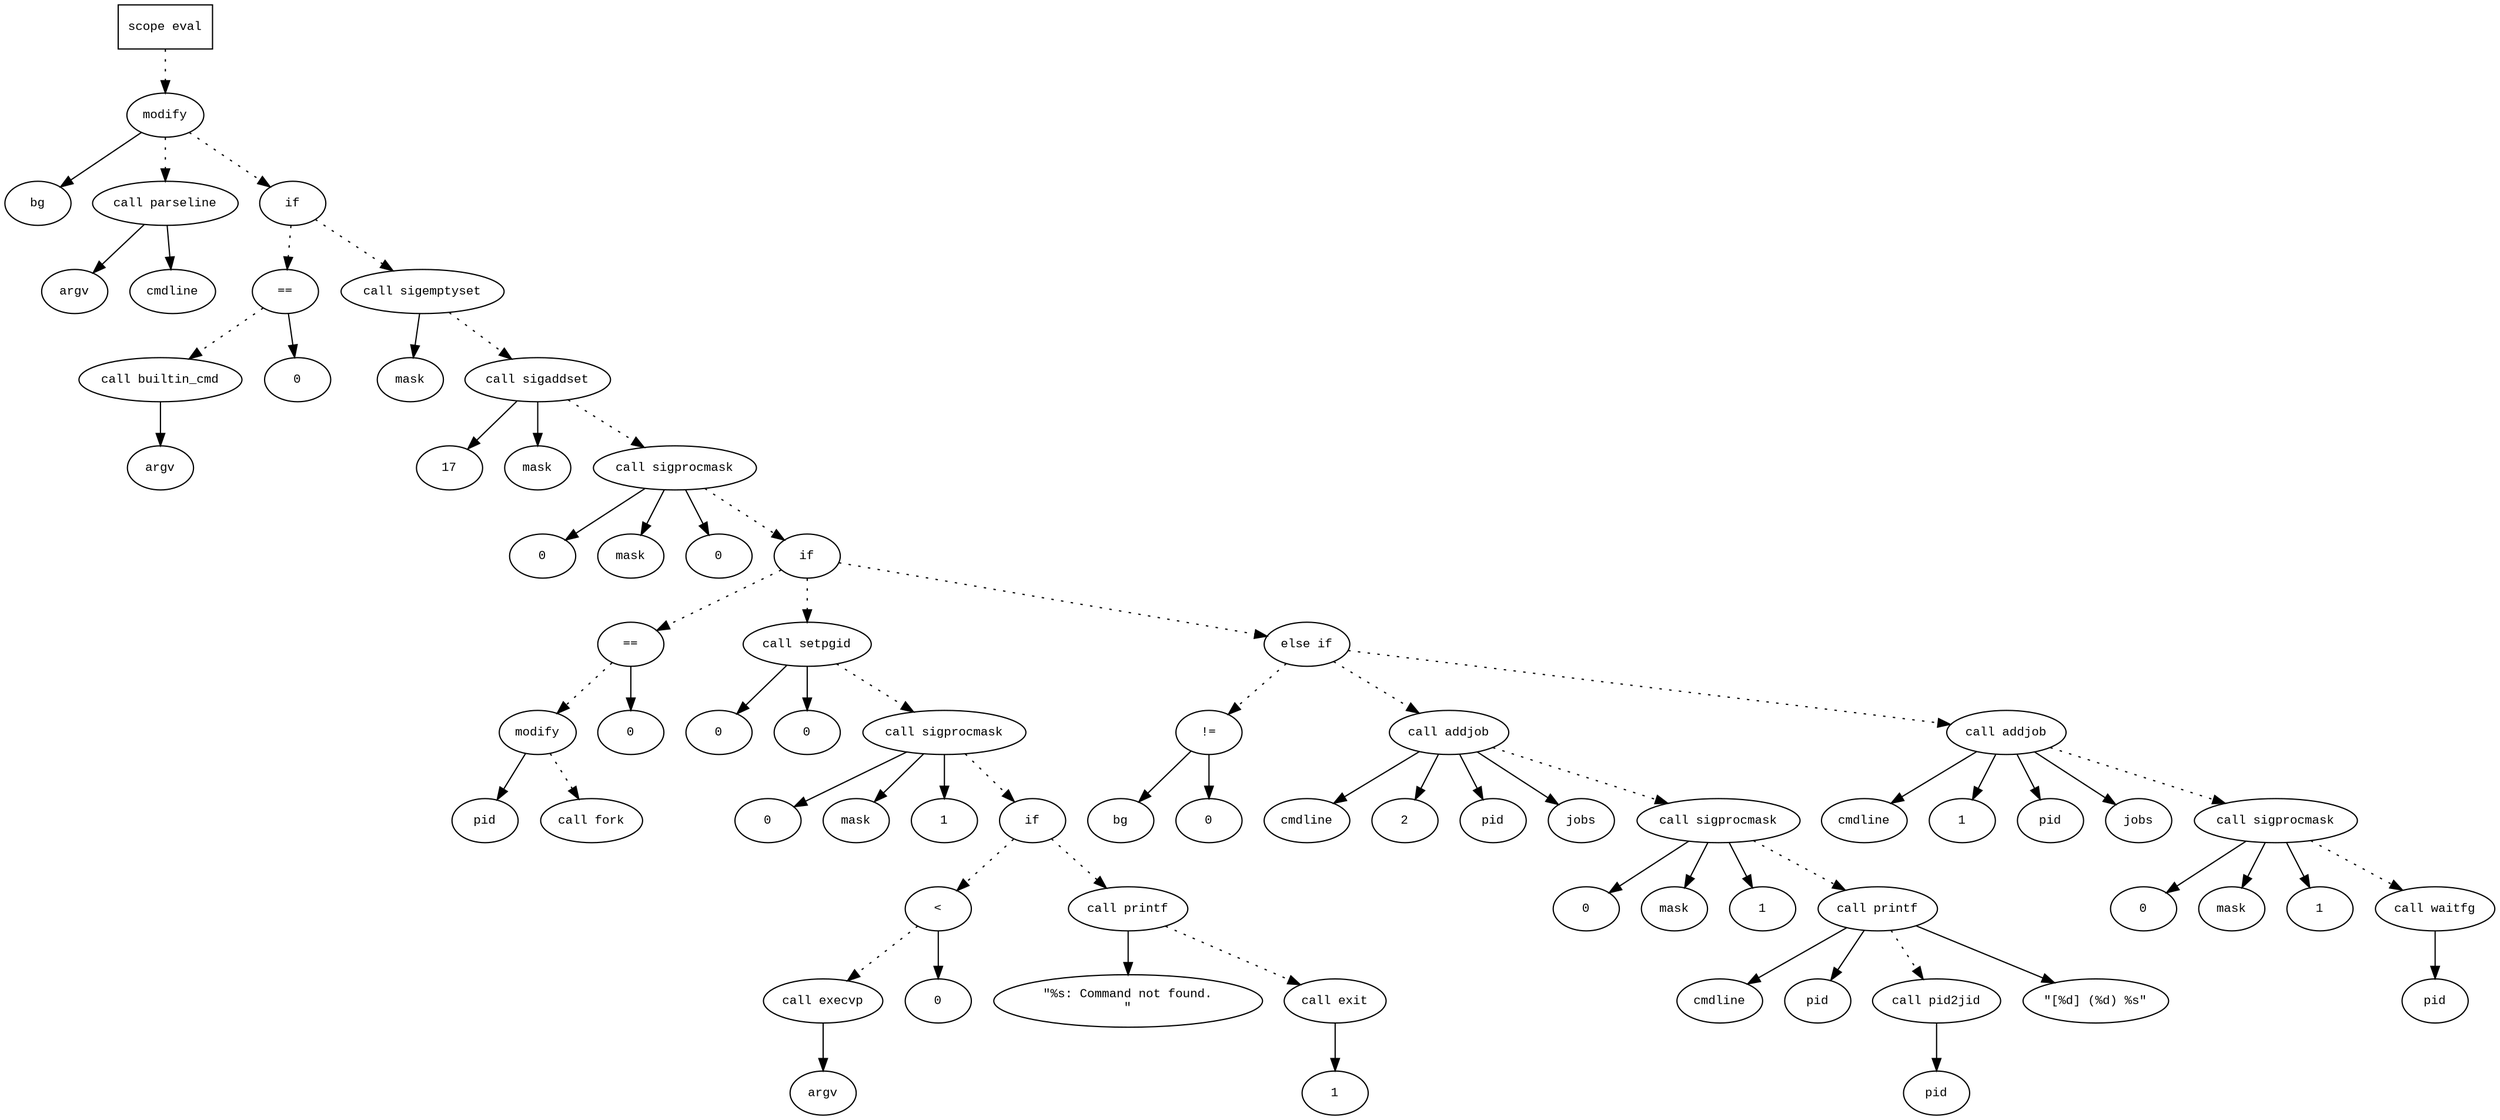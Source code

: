 digraph AST {
  graph [fontname="Times New Roman",fontsize=10];
  node  [fontname="Courier New",fontsize=10];
  edge  [fontname="Times New Roman",fontsize=10];

  node1 [label="scope eval",shape=box];
  node2 [label="modify",shape=ellipse];
  node3 [label="bg",shape=ellipse];
  node2 -> node3;
  node4 [label="call parseline",shape=ellipse];
  node5 [label="argv",shape=ellipse];
  node4 -> node5;
  node6 [label="cmdline",shape=ellipse];
  node4 -> node6;
  node2 -> node4 [style=dotted];
  node1 -> node2 [style=dotted];
  node7 [label="if",shape=ellipse];
  node2 -> node7 [style=dotted];
  node8 [label="==",shape=ellipse];
  node9 [label="call builtin_cmd",shape=ellipse];
  node10 [label="argv",shape=ellipse];
  node9 -> node10;
  node8 -> node9 [style=dotted];
  node11 [label="0",shape=ellipse];
  node8 -> node11;
  node7 -> node8 [style=dotted];
  node12 [label="call sigemptyset",shape=ellipse];
  node13 [label="mask",shape=ellipse];
  node12 -> node13;
  node7 -> node12 [style=dotted];
  node14 [label="call sigaddset",shape=ellipse];
  node15 [label="17",shape=ellipse];
  node14 -> node15;
  node16 [label="mask",shape=ellipse];
  node14 -> node16;
  node12 -> node14 [style=dotted];
  node17 [label="call sigprocmask",shape=ellipse];
  node18 [label="0",shape=ellipse];
  node17 -> node18;
  node19 [label="mask",shape=ellipse];
  node17 -> node19;
  node20 [label="0",shape=ellipse];
  node17 -> node20;
  node14 -> node17 [style=dotted];
  node21 [label="if",shape=ellipse];
  node17 -> node21 [style=dotted];
  node22 [label="==",shape=ellipse];
  node23 [label="modify",shape=ellipse];
  node24 [label="pid",shape=ellipse];
  node23 -> node24;
  node25 [label="call fork",shape=ellipse];
  node23 -> node25 [style=dotted];
  node22 -> node23 [style=dotted];
  node26 [label="0",shape=ellipse];
  node22 -> node26;
  node21 -> node22 [style=dotted];
  node27 [label="call setpgid",shape=ellipse];
  node28 [label="0",shape=ellipse];
  node27 -> node28;
  node29 [label="0",shape=ellipse];
  node27 -> node29;
  node21 -> node27 [style=dotted];
  node30 [label="call sigprocmask",shape=ellipse];
  node31 [label="0",shape=ellipse];
  node30 -> node31;
  node32 [label="mask",shape=ellipse];
  node30 -> node32;
  node33 [label="1",shape=ellipse];
  node30 -> node33;
  node27 -> node30 [style=dotted];
  node34 [label="if",shape=ellipse];
  node30 -> node34 [style=dotted];
  node35 [label="<",shape=ellipse];
  node36 [label="call execvp",shape=ellipse];
  node37 [label="argv",shape=ellipse];
  node36 -> node37;
  node35 -> node36 [style=dotted];
  node38 [label="0",shape=ellipse];
  node35 -> node38;
  node34 -> node35 [style=dotted];
  node39 [label="call printf",shape=ellipse];
  node40 [label="\"%s: Command not found.
\"",shape=ellipse];
  node39 -> node40;
  node34 -> node39 [style=dotted];
  node41 [label="call exit",shape=ellipse];
  node42 [label="1",shape=ellipse];
  node41 -> node42;
  node39 -> node41 [style=dotted];
  node43 [label="else if",shape=ellipse];
  node21 -> node43 [style=dotted];
  node44 [label="!=",shape=ellipse];
  node45 [label="bg",shape=ellipse];
  node44 -> node45;
  node46 [label="0",shape=ellipse];
  node44 -> node46;
  node43 -> node44 [style=dotted];
  node47 [label="call addjob",shape=ellipse];
  node48 [label="cmdline",shape=ellipse];
  node47 -> node48;
  node49 [label="2",shape=ellipse];
  node47 -> node49;
  node50 [label="pid",shape=ellipse];
  node47 -> node50;
  node51 [label="jobs",shape=ellipse];
  node47 -> node51;
  node43 -> node47 [style=dotted];
  node52 [label="call sigprocmask",shape=ellipse];
  node53 [label="0",shape=ellipse];
  node52 -> node53;
  node54 [label="mask",shape=ellipse];
  node52 -> node54;
  node55 [label="1",shape=ellipse];
  node52 -> node55;
  node47 -> node52 [style=dotted];
  node56 [label="call printf",shape=ellipse];
  node57 [label="cmdline",shape=ellipse];
  node56 -> node57;
  node58 [label="pid",shape=ellipse];
  node56 -> node58;
  node59 [label="call pid2jid",shape=ellipse];
  node60 [label="pid",shape=ellipse];
  node59 -> node60;
  node56 -> node59 [style=dotted];
  node61 [label="\"[%d] (%d) %s\"",shape=ellipse];
  node56 -> node61;
  node52 -> node56 [style=dotted];
  node62 [label="call addjob",shape=ellipse];
  node63 [label="cmdline",shape=ellipse];
  node62 -> node63;
  node64 [label="1",shape=ellipse];
  node62 -> node64;
  node65 [label="pid",shape=ellipse];
  node62 -> node65;
  node66 [label="jobs",shape=ellipse];
  node62 -> node66;
  node43 -> node62 [style=dotted];
  node67 [label="call sigprocmask",shape=ellipse];
  node68 [label="0",shape=ellipse];
  node67 -> node68;
  node69 [label="mask",shape=ellipse];
  node67 -> node69;
  node70 [label="1",shape=ellipse];
  node67 -> node70;
  node62 -> node67 [style=dotted];
  node71 [label="call waitfg",shape=ellipse];
  node72 [label="pid",shape=ellipse];
  node71 -> node72;
  node67 -> node71 [style=dotted];
} 